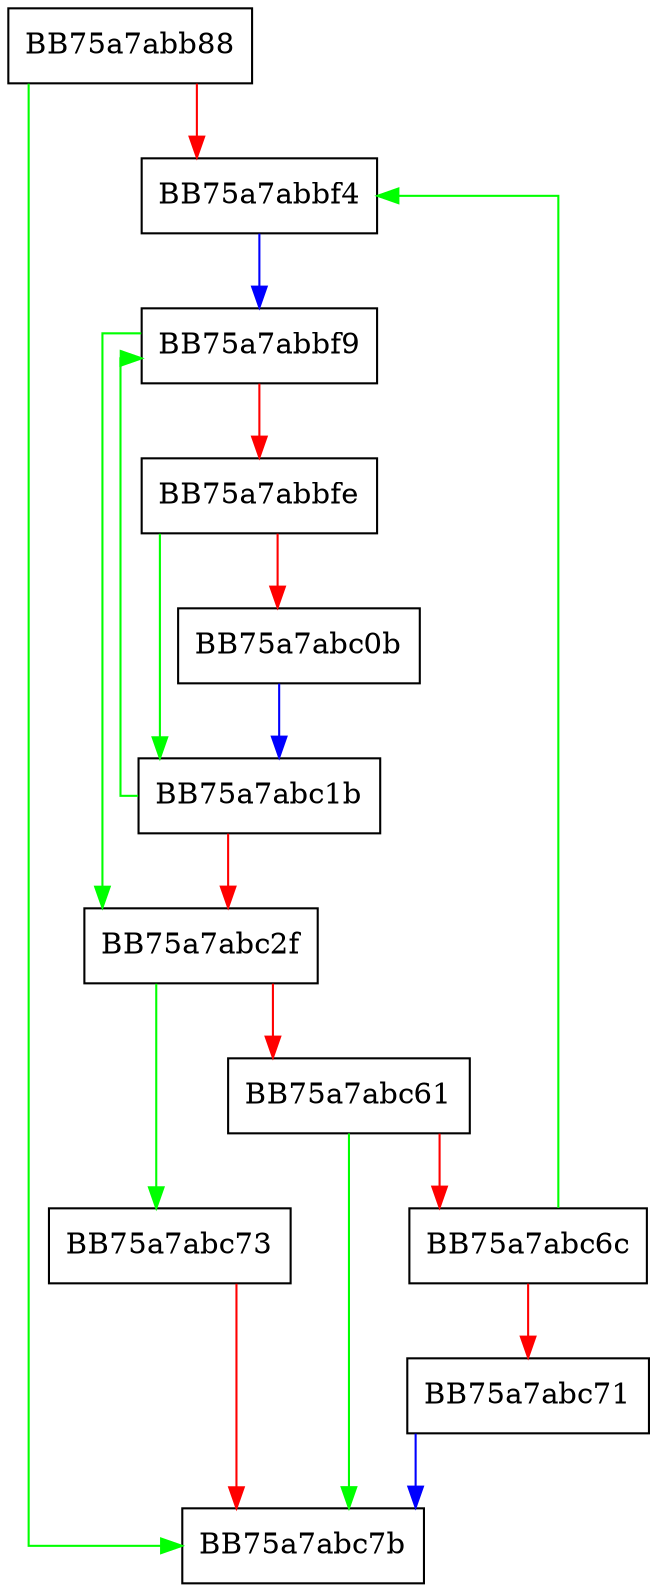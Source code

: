 digraph write_text_utf16le_nolock {
  node [shape="box"];
  graph [splines=ortho];
  BB75a7abb88 -> BB75a7abc7b [color="green"];
  BB75a7abb88 -> BB75a7abbf4 [color="red"];
  BB75a7abbf4 -> BB75a7abbf9 [color="blue"];
  BB75a7abbf9 -> BB75a7abc2f [color="green"];
  BB75a7abbf9 -> BB75a7abbfe [color="red"];
  BB75a7abbfe -> BB75a7abc1b [color="green"];
  BB75a7abbfe -> BB75a7abc0b [color="red"];
  BB75a7abc0b -> BB75a7abc1b [color="blue"];
  BB75a7abc1b -> BB75a7abbf9 [color="green"];
  BB75a7abc1b -> BB75a7abc2f [color="red"];
  BB75a7abc2f -> BB75a7abc73 [color="green"];
  BB75a7abc2f -> BB75a7abc61 [color="red"];
  BB75a7abc61 -> BB75a7abc7b [color="green"];
  BB75a7abc61 -> BB75a7abc6c [color="red"];
  BB75a7abc6c -> BB75a7abbf4 [color="green"];
  BB75a7abc6c -> BB75a7abc71 [color="red"];
  BB75a7abc71 -> BB75a7abc7b [color="blue"];
  BB75a7abc73 -> BB75a7abc7b [color="red"];
}
